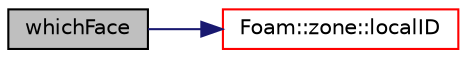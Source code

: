 digraph "whichFace"
{
  bgcolor="transparent";
  edge [fontname="Helvetica",fontsize="10",labelfontname="Helvetica",labelfontsize="10"];
  node [fontname="Helvetica",fontsize="10",shape=record];
  rankdir="LR";
  Node1679 [label="whichFace",height=0.2,width=0.4,color="black", fillcolor="grey75", style="filled", fontcolor="black"];
  Node1679 -> Node1680 [color="midnightblue",fontsize="10",style="solid",fontname="Helvetica"];
  Node1680 [label="Foam::zone::localID",height=0.2,width=0.4,color="red",URL="$a28673.html#a75106762f7d022fd6c520282b74fbac9",tooltip="Map storing the local index for every global index. Used to find. "];
}
